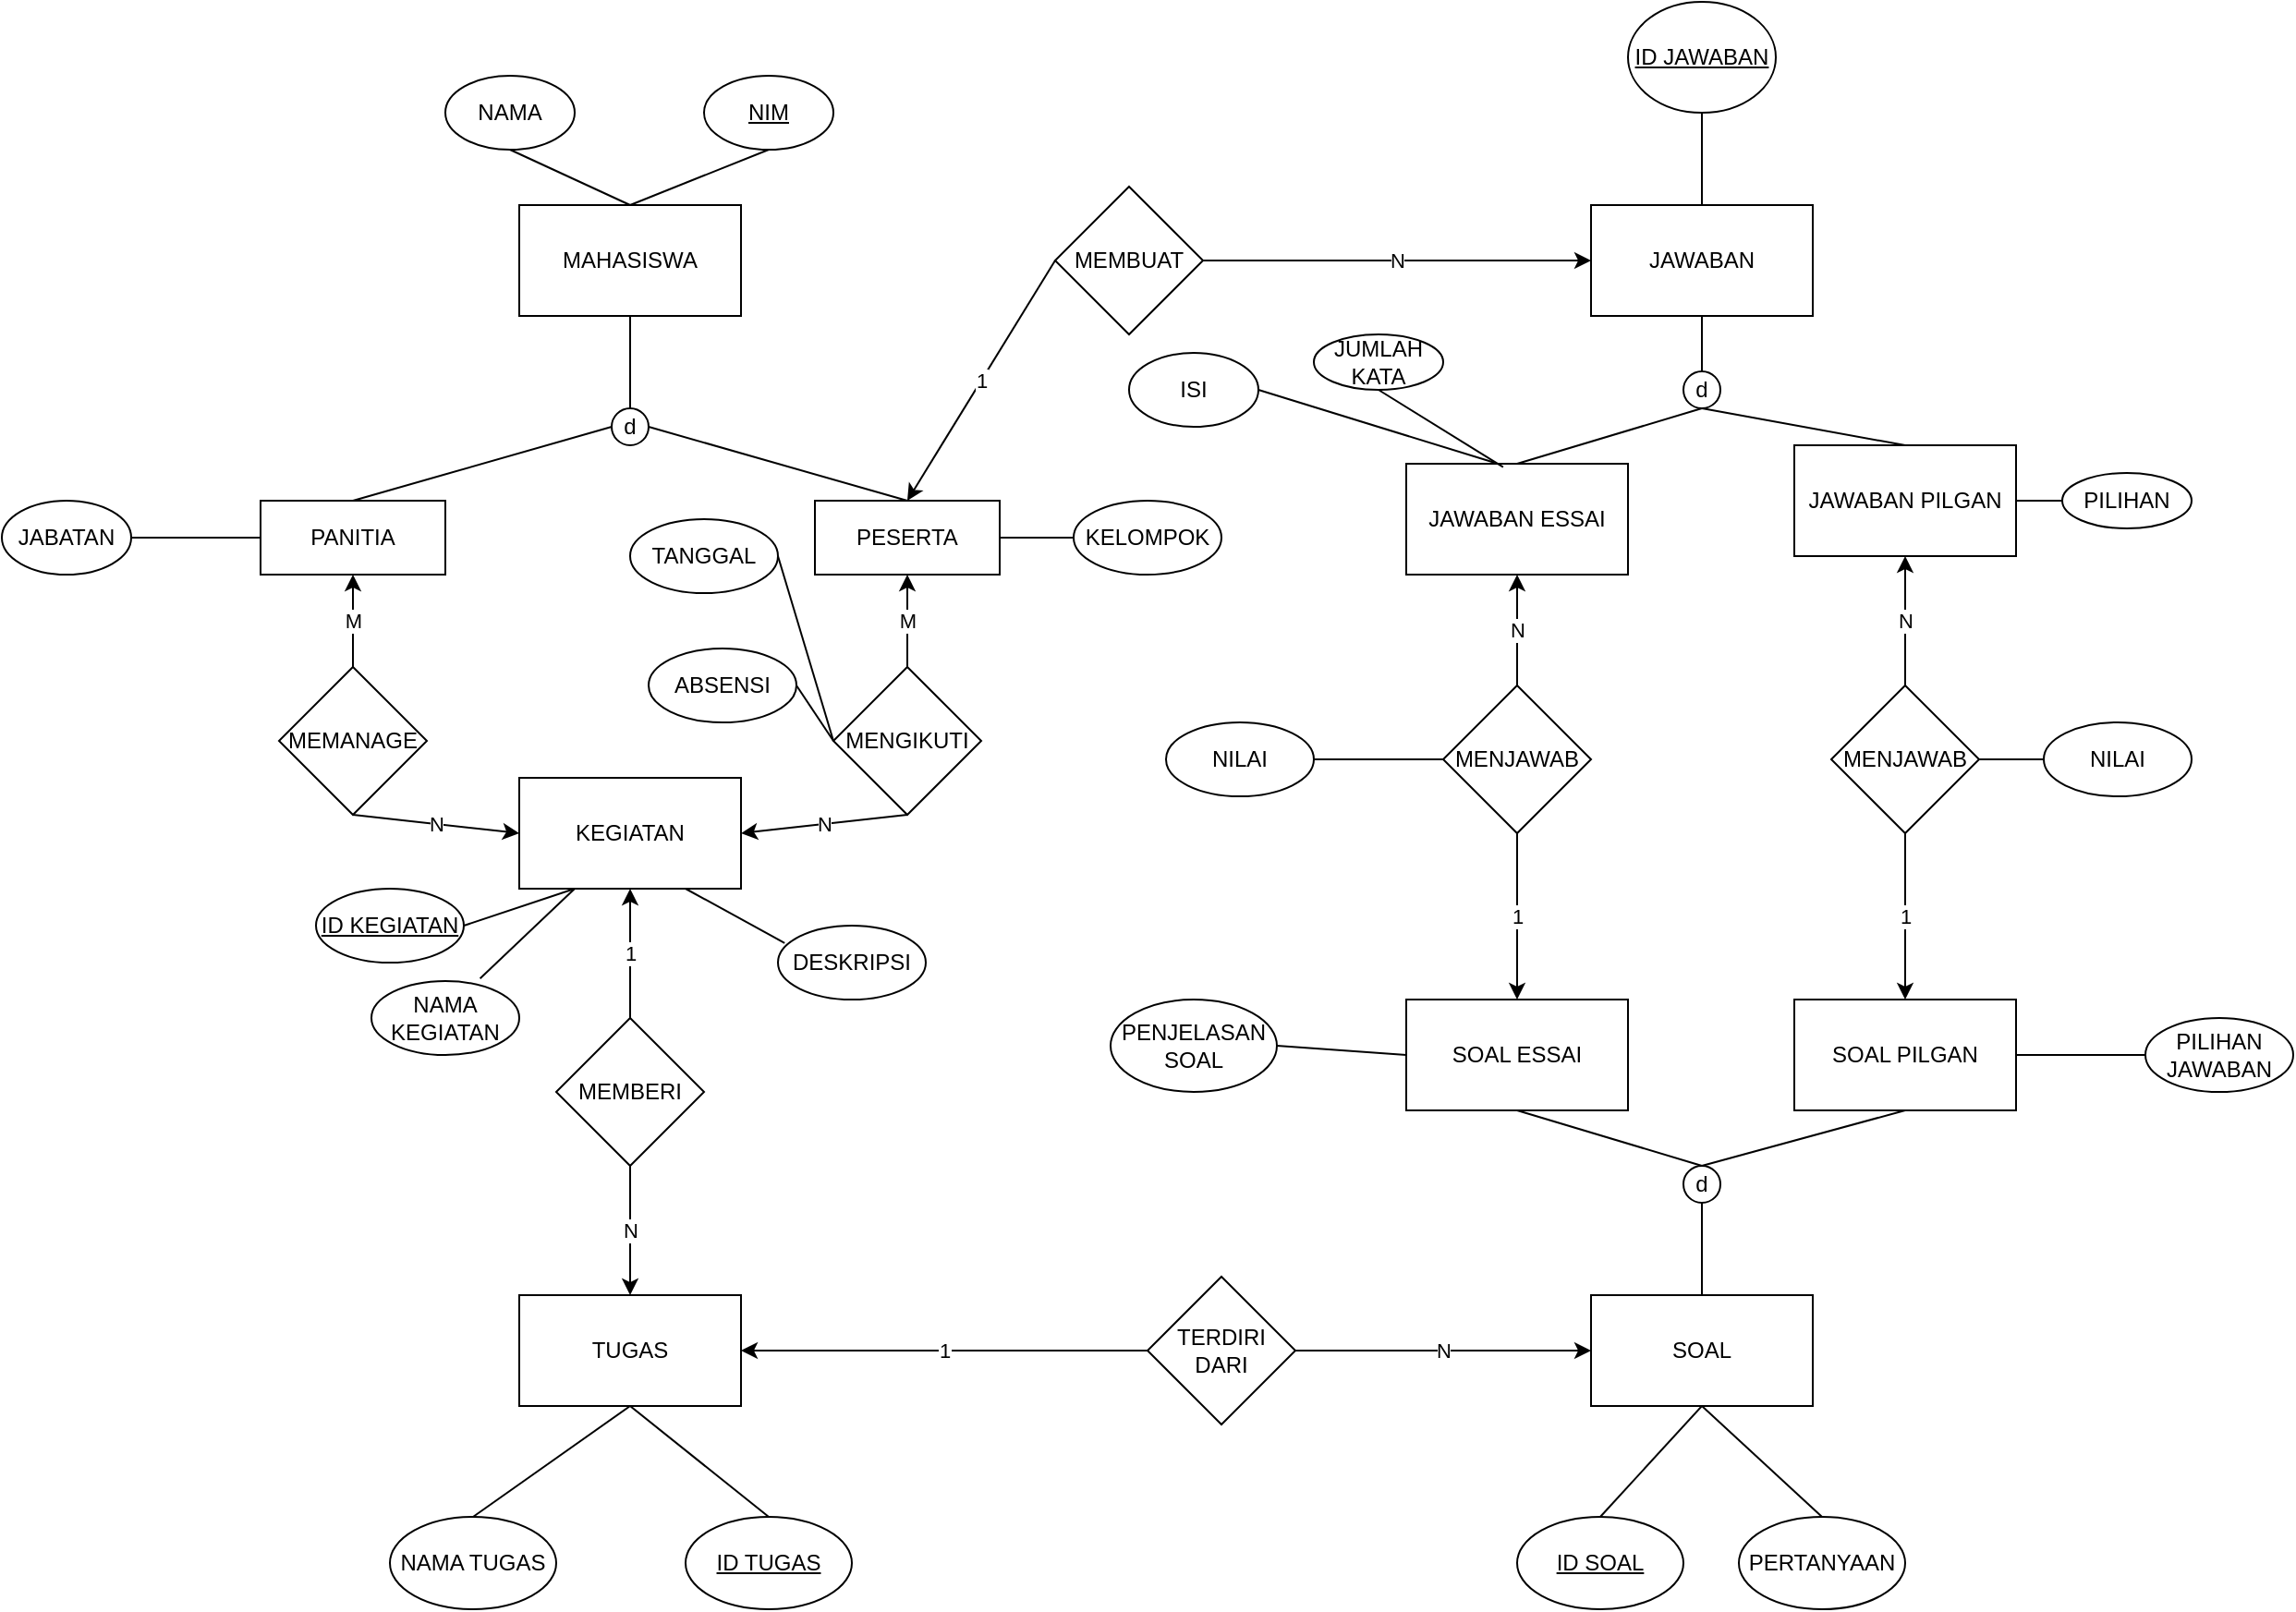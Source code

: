 <mxfile version="13.8.1" type="github">
  <diagram id="R2lEEEUBdFMjLlhIrx00" name="Page-1">
    <mxGraphModel dx="1038" dy="3880" grid="1" gridSize="10" guides="1" tooltips="1" connect="1" arrows="1" fold="1" page="1" pageScale="1" pageWidth="2339" pageHeight="3300" math="0" shadow="0" extFonts="Permanent Marker^https://fonts.googleapis.com/css?family=Permanent+Marker">
      <root>
        <mxCell id="0" />
        <mxCell id="1" parent="0" />
        <mxCell id="ASauv4Q9lRuqwxSRhFxj-3" value="MAHASISWA" style="rounded=0;whiteSpace=wrap;html=1;" parent="1" vertex="1">
          <mxGeometry x="320" y="70" width="120" height="60" as="geometry" />
        </mxCell>
        <mxCell id="ASauv4Q9lRuqwxSRhFxj-4" value="d" style="ellipse;whiteSpace=wrap;html=1;aspect=fixed;" parent="1" vertex="1">
          <mxGeometry x="370" y="180" width="20" height="20" as="geometry" />
        </mxCell>
        <mxCell id="ASauv4Q9lRuqwxSRhFxj-5" value="" style="endArrow=none;html=1;entryX=0.5;entryY=1;entryDx=0;entryDy=0;exitX=0.5;exitY=0;exitDx=0;exitDy=0;" parent="1" source="ASauv4Q9lRuqwxSRhFxj-4" target="ASauv4Q9lRuqwxSRhFxj-3" edge="1">
          <mxGeometry width="50" height="50" relative="1" as="geometry">
            <mxPoint x="510" y="150" as="sourcePoint" />
            <mxPoint x="560" y="100" as="targetPoint" />
          </mxGeometry>
        </mxCell>
        <mxCell id="ASauv4Q9lRuqwxSRhFxj-6" value="PANITIA" style="rounded=0;whiteSpace=wrap;html=1;" parent="1" vertex="1">
          <mxGeometry x="180" y="230" width="100" height="40" as="geometry" />
        </mxCell>
        <mxCell id="ASauv4Q9lRuqwxSRhFxj-7" value="PESERTA" style="rounded=0;whiteSpace=wrap;html=1;" parent="1" vertex="1">
          <mxGeometry x="480" y="230" width="100" height="40" as="geometry" />
        </mxCell>
        <mxCell id="ASauv4Q9lRuqwxSRhFxj-8" value="" style="endArrow=none;html=1;entryX=1;entryY=0.5;entryDx=0;entryDy=0;exitX=0.5;exitY=0;exitDx=0;exitDy=0;" parent="1" source="ASauv4Q9lRuqwxSRhFxj-7" target="ASauv4Q9lRuqwxSRhFxj-4" edge="1">
          <mxGeometry width="50" height="50" relative="1" as="geometry">
            <mxPoint x="510" y="250" as="sourcePoint" />
            <mxPoint x="560" y="200" as="targetPoint" />
          </mxGeometry>
        </mxCell>
        <mxCell id="ASauv4Q9lRuqwxSRhFxj-9" value="" style="endArrow=none;html=1;entryX=0;entryY=0.5;entryDx=0;entryDy=0;exitX=0.5;exitY=0;exitDx=0;exitDy=0;" parent="1" source="ASauv4Q9lRuqwxSRhFxj-6" target="ASauv4Q9lRuqwxSRhFxj-4" edge="1">
          <mxGeometry width="50" height="50" relative="1" as="geometry">
            <mxPoint x="540" y="240" as="sourcePoint" />
            <mxPoint x="400" y="200" as="targetPoint" />
          </mxGeometry>
        </mxCell>
        <mxCell id="ASauv4Q9lRuqwxSRhFxj-10" value="KEGIATAN" style="rounded=0;whiteSpace=wrap;html=1;" parent="1" vertex="1">
          <mxGeometry x="320" y="380" width="120" height="60" as="geometry" />
        </mxCell>
        <mxCell id="ASauv4Q9lRuqwxSRhFxj-11" value="MEMANAGE" style="rhombus;whiteSpace=wrap;html=1;" parent="1" vertex="1">
          <mxGeometry x="190" y="320" width="80" height="80" as="geometry" />
        </mxCell>
        <mxCell id="ASauv4Q9lRuqwxSRhFxj-12" value="MENGIKUTI" style="rhombus;whiteSpace=wrap;html=1;" parent="1" vertex="1">
          <mxGeometry x="490" y="320" width="80" height="80" as="geometry" />
        </mxCell>
        <mxCell id="ASauv4Q9lRuqwxSRhFxj-14" value="" style="endArrow=classic;html=1;exitX=0.5;exitY=0;exitDx=0;exitDy=0;entryX=0.5;entryY=1;entryDx=0;entryDy=0;" parent="1" source="ASauv4Q9lRuqwxSRhFxj-11" target="ASauv4Q9lRuqwxSRhFxj-6" edge="1">
          <mxGeometry relative="1" as="geometry">
            <mxPoint x="490" y="320" as="sourcePoint" />
            <mxPoint x="590" y="320" as="targetPoint" />
          </mxGeometry>
        </mxCell>
        <mxCell id="ASauv4Q9lRuqwxSRhFxj-15" value="M" style="edgeLabel;resizable=0;html=1;align=center;verticalAlign=middle;" parent="ASauv4Q9lRuqwxSRhFxj-14" connectable="0" vertex="1">
          <mxGeometry relative="1" as="geometry" />
        </mxCell>
        <mxCell id="ASauv4Q9lRuqwxSRhFxj-16" value="" style="endArrow=classic;html=1;exitX=0.5;exitY=0;exitDx=0;exitDy=0;entryX=0.5;entryY=1;entryDx=0;entryDy=0;" parent="1" source="ASauv4Q9lRuqwxSRhFxj-12" target="ASauv4Q9lRuqwxSRhFxj-7" edge="1">
          <mxGeometry relative="1" as="geometry">
            <mxPoint x="240" y="280" as="sourcePoint" />
            <mxPoint x="240" y="330" as="targetPoint" />
          </mxGeometry>
        </mxCell>
        <mxCell id="ASauv4Q9lRuqwxSRhFxj-17" value="M" style="edgeLabel;resizable=0;html=1;align=center;verticalAlign=middle;" parent="ASauv4Q9lRuqwxSRhFxj-16" connectable="0" vertex="1">
          <mxGeometry relative="1" as="geometry" />
        </mxCell>
        <mxCell id="ASauv4Q9lRuqwxSRhFxj-20" value="" style="endArrow=classic;html=1;exitX=0.5;exitY=1;exitDx=0;exitDy=0;entryX=0;entryY=0.5;entryDx=0;entryDy=0;" parent="1" source="ASauv4Q9lRuqwxSRhFxj-11" target="ASauv4Q9lRuqwxSRhFxj-10" edge="1">
          <mxGeometry relative="1" as="geometry">
            <mxPoint x="240" y="280" as="sourcePoint" />
            <mxPoint x="240" y="330" as="targetPoint" />
          </mxGeometry>
        </mxCell>
        <mxCell id="ASauv4Q9lRuqwxSRhFxj-21" value="N" style="edgeLabel;resizable=0;html=1;align=center;verticalAlign=middle;" parent="ASauv4Q9lRuqwxSRhFxj-20" connectable="0" vertex="1">
          <mxGeometry relative="1" as="geometry" />
        </mxCell>
        <mxCell id="ASauv4Q9lRuqwxSRhFxj-22" value="" style="endArrow=classic;html=1;exitX=0.5;exitY=1;exitDx=0;exitDy=0;entryX=1;entryY=0.5;entryDx=0;entryDy=0;" parent="1" source="ASauv4Q9lRuqwxSRhFxj-12" target="ASauv4Q9lRuqwxSRhFxj-10" edge="1">
          <mxGeometry relative="1" as="geometry">
            <mxPoint x="240" y="410" as="sourcePoint" />
            <mxPoint x="330" y="420" as="targetPoint" />
          </mxGeometry>
        </mxCell>
        <mxCell id="ASauv4Q9lRuqwxSRhFxj-23" value="N" style="edgeLabel;resizable=0;html=1;align=center;verticalAlign=middle;" parent="ASauv4Q9lRuqwxSRhFxj-22" connectable="0" vertex="1">
          <mxGeometry relative="1" as="geometry" />
        </mxCell>
        <mxCell id="ASauv4Q9lRuqwxSRhFxj-24" value="JAWABAN" style="rounded=0;whiteSpace=wrap;html=1;" parent="1" vertex="1">
          <mxGeometry x="900" y="70" width="120" height="60" as="geometry" />
        </mxCell>
        <mxCell id="ASauv4Q9lRuqwxSRhFxj-25" value="MEMBUAT" style="rhombus;whiteSpace=wrap;html=1;" parent="1" vertex="1">
          <mxGeometry x="610" y="60" width="80" height="80" as="geometry" />
        </mxCell>
        <mxCell id="ASauv4Q9lRuqwxSRhFxj-26" value="" style="endArrow=classic;html=1;exitX=0;exitY=0.5;exitDx=0;exitDy=0;" parent="1" source="ASauv4Q9lRuqwxSRhFxj-25" edge="1">
          <mxGeometry relative="1" as="geometry">
            <mxPoint x="570" y="320" as="sourcePoint" />
            <mxPoint x="530" y="230" as="targetPoint" />
          </mxGeometry>
        </mxCell>
        <mxCell id="ASauv4Q9lRuqwxSRhFxj-27" value="1" style="edgeLabel;resizable=0;html=1;align=center;verticalAlign=middle;" parent="ASauv4Q9lRuqwxSRhFxj-26" connectable="0" vertex="1">
          <mxGeometry relative="1" as="geometry" />
        </mxCell>
        <mxCell id="ASauv4Q9lRuqwxSRhFxj-28" value="" style="endArrow=classic;html=1;exitX=1;exitY=0.5;exitDx=0;exitDy=0;entryX=0;entryY=0.5;entryDx=0;entryDy=0;" parent="1" source="ASauv4Q9lRuqwxSRhFxj-25" target="ASauv4Q9lRuqwxSRhFxj-24" edge="1">
          <mxGeometry relative="1" as="geometry">
            <mxPoint x="570" y="320" as="sourcePoint" />
            <mxPoint x="670" y="320" as="targetPoint" />
          </mxGeometry>
        </mxCell>
        <mxCell id="ASauv4Q9lRuqwxSRhFxj-29" value="N" style="edgeLabel;resizable=0;html=1;align=center;verticalAlign=middle;" parent="ASauv4Q9lRuqwxSRhFxj-28" connectable="0" vertex="1">
          <mxGeometry relative="1" as="geometry" />
        </mxCell>
        <mxCell id="ASauv4Q9lRuqwxSRhFxj-31" value="TUGAS" style="rounded=0;whiteSpace=wrap;html=1;" parent="1" vertex="1">
          <mxGeometry x="320" y="660" width="120" height="60" as="geometry" />
        </mxCell>
        <mxCell id="ASauv4Q9lRuqwxSRhFxj-32" value="MEMBERI" style="rhombus;whiteSpace=wrap;html=1;" parent="1" vertex="1">
          <mxGeometry x="340" y="510" width="80" height="80" as="geometry" />
        </mxCell>
        <mxCell id="ASauv4Q9lRuqwxSRhFxj-33" value="" style="endArrow=classic;html=1;exitX=0.5;exitY=0;exitDx=0;exitDy=0;entryX=0.5;entryY=1;entryDx=0;entryDy=0;" parent="1" source="ASauv4Q9lRuqwxSRhFxj-32" target="ASauv4Q9lRuqwxSRhFxj-10" edge="1">
          <mxGeometry relative="1" as="geometry">
            <mxPoint x="600" y="520" as="sourcePoint" />
            <mxPoint x="700" y="520" as="targetPoint" />
          </mxGeometry>
        </mxCell>
        <mxCell id="ASauv4Q9lRuqwxSRhFxj-34" value="1" style="edgeLabel;resizable=0;html=1;align=center;verticalAlign=middle;" parent="ASauv4Q9lRuqwxSRhFxj-33" connectable="0" vertex="1">
          <mxGeometry relative="1" as="geometry" />
        </mxCell>
        <mxCell id="ASauv4Q9lRuqwxSRhFxj-35" value="" style="endArrow=classic;html=1;exitX=0.5;exitY=1;exitDx=0;exitDy=0;" parent="1" source="ASauv4Q9lRuqwxSRhFxj-32" target="ASauv4Q9lRuqwxSRhFxj-31" edge="1">
          <mxGeometry relative="1" as="geometry">
            <mxPoint x="600" y="620" as="sourcePoint" />
            <mxPoint x="700" y="620" as="targetPoint" />
          </mxGeometry>
        </mxCell>
        <mxCell id="ASauv4Q9lRuqwxSRhFxj-36" value="N" style="edgeLabel;resizable=0;html=1;align=center;verticalAlign=middle;" parent="ASauv4Q9lRuqwxSRhFxj-35" connectable="0" vertex="1">
          <mxGeometry relative="1" as="geometry" />
        </mxCell>
        <mxCell id="ASauv4Q9lRuqwxSRhFxj-37" value="TERDIRI DARI" style="rhombus;whiteSpace=wrap;html=1;" parent="1" vertex="1">
          <mxGeometry x="660" y="650" width="80" height="80" as="geometry" />
        </mxCell>
        <mxCell id="ASauv4Q9lRuqwxSRhFxj-38" value="SOAL" style="rounded=0;whiteSpace=wrap;html=1;" parent="1" vertex="1">
          <mxGeometry x="900" y="660" width="120" height="60" as="geometry" />
        </mxCell>
        <mxCell id="ASauv4Q9lRuqwxSRhFxj-40" value="" style="endArrow=classic;html=1;entryX=1;entryY=0.5;entryDx=0;entryDy=0;exitX=0;exitY=0.5;exitDx=0;exitDy=0;" parent="1" source="ASauv4Q9lRuqwxSRhFxj-37" target="ASauv4Q9lRuqwxSRhFxj-31" edge="1">
          <mxGeometry relative="1" as="geometry">
            <mxPoint x="600" y="710" as="sourcePoint" />
            <mxPoint x="700" y="710" as="targetPoint" />
          </mxGeometry>
        </mxCell>
        <mxCell id="ASauv4Q9lRuqwxSRhFxj-41" value="1" style="edgeLabel;resizable=0;html=1;align=center;verticalAlign=middle;" parent="ASauv4Q9lRuqwxSRhFxj-40" connectable="0" vertex="1">
          <mxGeometry relative="1" as="geometry" />
        </mxCell>
        <mxCell id="ASauv4Q9lRuqwxSRhFxj-42" value="" style="endArrow=classic;html=1;entryX=0;entryY=0.5;entryDx=0;entryDy=0;exitX=1;exitY=0.5;exitDx=0;exitDy=0;" parent="1" source="ASauv4Q9lRuqwxSRhFxj-37" target="ASauv4Q9lRuqwxSRhFxj-38" edge="1">
          <mxGeometry relative="1" as="geometry">
            <mxPoint x="600" y="710" as="sourcePoint" />
            <mxPoint x="700" y="710" as="targetPoint" />
          </mxGeometry>
        </mxCell>
        <mxCell id="ASauv4Q9lRuqwxSRhFxj-43" value="N" style="edgeLabel;resizable=0;html=1;align=center;verticalAlign=middle;" parent="ASauv4Q9lRuqwxSRhFxj-42" connectable="0" vertex="1">
          <mxGeometry relative="1" as="geometry" />
        </mxCell>
        <mxCell id="ASauv4Q9lRuqwxSRhFxj-45" value="d" style="ellipse;whiteSpace=wrap;html=1;aspect=fixed;" parent="1" vertex="1">
          <mxGeometry x="950" y="590" width="20" height="20" as="geometry" />
        </mxCell>
        <mxCell id="ASauv4Q9lRuqwxSRhFxj-47" value="" style="endArrow=none;html=1;entryX=0.5;entryY=1;entryDx=0;entryDy=0;exitX=0.5;exitY=0;exitDx=0;exitDy=0;" parent="1" source="ASauv4Q9lRuqwxSRhFxj-38" target="ASauv4Q9lRuqwxSRhFxj-45" edge="1">
          <mxGeometry width="50" height="50" relative="1" as="geometry">
            <mxPoint x="620" y="640" as="sourcePoint" />
            <mxPoint x="670" y="590" as="targetPoint" />
          </mxGeometry>
        </mxCell>
        <mxCell id="ASauv4Q9lRuqwxSRhFxj-48" value="SOAL ESSAI" style="rounded=0;whiteSpace=wrap;html=1;" parent="1" vertex="1">
          <mxGeometry x="800" y="500" width="120" height="60" as="geometry" />
        </mxCell>
        <mxCell id="ASauv4Q9lRuqwxSRhFxj-49" value="SOAL PILGAN" style="rounded=0;whiteSpace=wrap;html=1;" parent="1" vertex="1">
          <mxGeometry x="1010" y="500" width="120" height="60" as="geometry" />
        </mxCell>
        <mxCell id="ASauv4Q9lRuqwxSRhFxj-50" value="" style="endArrow=none;html=1;entryX=0.5;entryY=1;entryDx=0;entryDy=0;exitX=0.5;exitY=0;exitDx=0;exitDy=0;" parent="1" source="ASauv4Q9lRuqwxSRhFxj-45" target="ASauv4Q9lRuqwxSRhFxj-49" edge="1">
          <mxGeometry width="50" height="50" relative="1" as="geometry">
            <mxPoint x="620" y="540" as="sourcePoint" />
            <mxPoint x="670" y="490" as="targetPoint" />
          </mxGeometry>
        </mxCell>
        <mxCell id="ASauv4Q9lRuqwxSRhFxj-51" value="" style="endArrow=none;html=1;entryX=0.5;entryY=1;entryDx=0;entryDy=0;exitX=0.5;exitY=0;exitDx=0;exitDy=0;" parent="1" source="ASauv4Q9lRuqwxSRhFxj-45" target="ASauv4Q9lRuqwxSRhFxj-48" edge="1">
          <mxGeometry width="50" height="50" relative="1" as="geometry">
            <mxPoint x="620" y="540" as="sourcePoint" />
            <mxPoint x="670" y="490" as="targetPoint" />
          </mxGeometry>
        </mxCell>
        <mxCell id="ASauv4Q9lRuqwxSRhFxj-52" value="d" style="ellipse;whiteSpace=wrap;html=1;aspect=fixed;" parent="1" vertex="1">
          <mxGeometry x="950" y="160" width="20" height="20" as="geometry" />
        </mxCell>
        <mxCell id="ASauv4Q9lRuqwxSRhFxj-53" value="" style="endArrow=none;html=1;entryX=0.5;entryY=1;entryDx=0;entryDy=0;exitX=0.5;exitY=0;exitDx=0;exitDy=0;" parent="1" source="ASauv4Q9lRuqwxSRhFxj-52" target="ASauv4Q9lRuqwxSRhFxj-24" edge="1">
          <mxGeometry width="50" height="50" relative="1" as="geometry">
            <mxPoint x="620" y="340" as="sourcePoint" />
            <mxPoint x="670" y="290" as="targetPoint" />
          </mxGeometry>
        </mxCell>
        <mxCell id="ASauv4Q9lRuqwxSRhFxj-54" value="JAWABAN PILGAN" style="rounded=0;whiteSpace=wrap;html=1;" parent="1" vertex="1">
          <mxGeometry x="1010" y="200" width="120" height="60" as="geometry" />
        </mxCell>
        <mxCell id="ASauv4Q9lRuqwxSRhFxj-55" value="JAWABAN ESSAI" style="rounded=0;whiteSpace=wrap;html=1;" parent="1" vertex="1">
          <mxGeometry x="800" y="210" width="120" height="60" as="geometry" />
        </mxCell>
        <mxCell id="ASauv4Q9lRuqwxSRhFxj-56" value="" style="endArrow=none;html=1;entryX=0.5;entryY=1;entryDx=0;entryDy=0;exitX=0.5;exitY=0;exitDx=0;exitDy=0;" parent="1" source="ASauv4Q9lRuqwxSRhFxj-55" target="ASauv4Q9lRuqwxSRhFxj-52" edge="1">
          <mxGeometry width="50" height="50" relative="1" as="geometry">
            <mxPoint x="620" y="340" as="sourcePoint" />
            <mxPoint x="670" y="290" as="targetPoint" />
          </mxGeometry>
        </mxCell>
        <mxCell id="ASauv4Q9lRuqwxSRhFxj-57" value="" style="endArrow=none;html=1;entryX=0.5;entryY=0;entryDx=0;entryDy=0;exitX=0.5;exitY=1;exitDx=0;exitDy=0;" parent="1" source="ASauv4Q9lRuqwxSRhFxj-52" target="ASauv4Q9lRuqwxSRhFxj-54" edge="1">
          <mxGeometry width="50" height="50" relative="1" as="geometry">
            <mxPoint x="620" y="340" as="sourcePoint" />
            <mxPoint x="670" y="290" as="targetPoint" />
          </mxGeometry>
        </mxCell>
        <mxCell id="ASauv4Q9lRuqwxSRhFxj-58" value="MENJAWAB" style="rhombus;whiteSpace=wrap;html=1;" parent="1" vertex="1">
          <mxGeometry x="820" y="330" width="80" height="80" as="geometry" />
        </mxCell>
        <mxCell id="ASauv4Q9lRuqwxSRhFxj-59" value="MENJAWAB" style="rhombus;whiteSpace=wrap;html=1;" parent="1" vertex="1">
          <mxGeometry x="1030" y="330" width="80" height="80" as="geometry" />
        </mxCell>
        <mxCell id="ASauv4Q9lRuqwxSRhFxj-60" value="" style="endArrow=classic;html=1;entryX=0.5;entryY=1;entryDx=0;entryDy=0;exitX=0.5;exitY=0;exitDx=0;exitDy=0;" parent="1" source="ASauv4Q9lRuqwxSRhFxj-58" target="ASauv4Q9lRuqwxSRhFxj-55" edge="1">
          <mxGeometry relative="1" as="geometry">
            <mxPoint x="910" y="320" as="sourcePoint" />
            <mxPoint x="980" y="310" as="targetPoint" />
          </mxGeometry>
        </mxCell>
        <mxCell id="ASauv4Q9lRuqwxSRhFxj-61" value="N" style="edgeLabel;resizable=0;html=1;align=center;verticalAlign=middle;" parent="ASauv4Q9lRuqwxSRhFxj-60" connectable="0" vertex="1">
          <mxGeometry relative="1" as="geometry" />
        </mxCell>
        <mxCell id="ASauv4Q9lRuqwxSRhFxj-62" value="" style="endArrow=classic;html=1;exitX=0.5;exitY=1;exitDx=0;exitDy=0;" parent="1" source="ASauv4Q9lRuqwxSRhFxj-58" target="ASauv4Q9lRuqwxSRhFxj-48" edge="1">
          <mxGeometry relative="1" as="geometry">
            <mxPoint x="880" y="310" as="sourcePoint" />
            <mxPoint x="980" y="310" as="targetPoint" />
          </mxGeometry>
        </mxCell>
        <mxCell id="ASauv4Q9lRuqwxSRhFxj-63" value="1" style="edgeLabel;resizable=0;html=1;align=center;verticalAlign=middle;" parent="ASauv4Q9lRuqwxSRhFxj-62" connectable="0" vertex="1">
          <mxGeometry relative="1" as="geometry" />
        </mxCell>
        <mxCell id="ASauv4Q9lRuqwxSRhFxj-64" value="" style="endArrow=classic;html=1;entryX=0.5;entryY=1;entryDx=0;entryDy=0;exitX=0.5;exitY=0;exitDx=0;exitDy=0;" parent="1" source="ASauv4Q9lRuqwxSRhFxj-59" target="ASauv4Q9lRuqwxSRhFxj-54" edge="1">
          <mxGeometry relative="1" as="geometry">
            <mxPoint x="880" y="310" as="sourcePoint" />
            <mxPoint x="980" y="310" as="targetPoint" />
          </mxGeometry>
        </mxCell>
        <mxCell id="ASauv4Q9lRuqwxSRhFxj-65" value="N" style="edgeLabel;resizable=0;html=1;align=center;verticalAlign=middle;" parent="ASauv4Q9lRuqwxSRhFxj-64" connectable="0" vertex="1">
          <mxGeometry relative="1" as="geometry" />
        </mxCell>
        <mxCell id="ASauv4Q9lRuqwxSRhFxj-66" value="" style="endArrow=classic;html=1;entryX=0.5;entryY=0;entryDx=0;entryDy=0;exitX=0.5;exitY=1;exitDx=0;exitDy=0;" parent="1" source="ASauv4Q9lRuqwxSRhFxj-59" target="ASauv4Q9lRuqwxSRhFxj-49" edge="1">
          <mxGeometry relative="1" as="geometry">
            <mxPoint x="880" y="310" as="sourcePoint" />
            <mxPoint x="980" y="310" as="targetPoint" />
          </mxGeometry>
        </mxCell>
        <mxCell id="ASauv4Q9lRuqwxSRhFxj-67" value="1" style="edgeLabel;resizable=0;html=1;align=center;verticalAlign=middle;" parent="ASauv4Q9lRuqwxSRhFxj-66" connectable="0" vertex="1">
          <mxGeometry relative="1" as="geometry" />
        </mxCell>
        <mxCell id="ASauv4Q9lRuqwxSRhFxj-68" value="JUMLAH KATA" style="ellipse;whiteSpace=wrap;html=1;" parent="1" vertex="1">
          <mxGeometry x="750" y="140" width="70" height="30" as="geometry" />
        </mxCell>
        <mxCell id="ASauv4Q9lRuqwxSRhFxj-70" value="ISI" style="ellipse;whiteSpace=wrap;html=1;" parent="1" vertex="1">
          <mxGeometry x="650" y="150" width="70" height="40" as="geometry" />
        </mxCell>
        <mxCell id="ASauv4Q9lRuqwxSRhFxj-71" value="&lt;u&gt;ID JAWABAN&lt;/u&gt;" style="ellipse;whiteSpace=wrap;html=1;" parent="1" vertex="1">
          <mxGeometry x="920" y="-40" width="80" height="60" as="geometry" />
        </mxCell>
        <mxCell id="ASauv4Q9lRuqwxSRhFxj-76" value="PILIHAN" style="ellipse;whiteSpace=wrap;html=1;" parent="1" vertex="1">
          <mxGeometry x="1155" y="215" width="70" height="30" as="geometry" />
        </mxCell>
        <mxCell id="ASauv4Q9lRuqwxSRhFxj-79" value="" style="endArrow=none;html=1;exitX=0.5;exitY=1;exitDx=0;exitDy=0;entryX=0.437;entryY=0.03;entryDx=0;entryDy=0;entryPerimeter=0;" parent="1" source="ASauv4Q9lRuqwxSRhFxj-68" target="ASauv4Q9lRuqwxSRhFxj-55" edge="1">
          <mxGeometry width="50" height="50" relative="1" as="geometry">
            <mxPoint x="900" y="230" as="sourcePoint" />
            <mxPoint x="950" y="180" as="targetPoint" />
          </mxGeometry>
        </mxCell>
        <mxCell id="ASauv4Q9lRuqwxSRhFxj-80" value="" style="endArrow=none;html=1;entryX=1;entryY=0.5;entryDx=0;entryDy=0;exitX=0.397;exitY=-0.01;exitDx=0;exitDy=0;exitPerimeter=0;" parent="1" source="ASauv4Q9lRuqwxSRhFxj-55" target="ASauv4Q9lRuqwxSRhFxj-70" edge="1">
          <mxGeometry width="50" height="50" relative="1" as="geometry">
            <mxPoint x="900" y="230" as="sourcePoint" />
            <mxPoint x="950" y="180" as="targetPoint" />
          </mxGeometry>
        </mxCell>
        <mxCell id="ASauv4Q9lRuqwxSRhFxj-81" value="" style="endArrow=none;html=1;exitX=0.5;exitY=0;exitDx=0;exitDy=0;entryX=0.5;entryY=1;entryDx=0;entryDy=0;" parent="1" source="ASauv4Q9lRuqwxSRhFxj-24" target="ASauv4Q9lRuqwxSRhFxj-71" edge="1">
          <mxGeometry width="50" height="50" relative="1" as="geometry">
            <mxPoint x="900" y="130" as="sourcePoint" />
            <mxPoint x="950" y="80" as="targetPoint" />
          </mxGeometry>
        </mxCell>
        <mxCell id="ASauv4Q9lRuqwxSRhFxj-82" value="" style="endArrow=none;html=1;entryX=1;entryY=0.5;entryDx=0;entryDy=0;exitX=0;exitY=0.5;exitDx=0;exitDy=0;" parent="1" source="ASauv4Q9lRuqwxSRhFxj-76" target="ASauv4Q9lRuqwxSRhFxj-54" edge="1">
          <mxGeometry width="50" height="50" relative="1" as="geometry">
            <mxPoint x="900" y="130" as="sourcePoint" />
            <mxPoint x="950" y="80" as="targetPoint" />
          </mxGeometry>
        </mxCell>
        <mxCell id="ASauv4Q9lRuqwxSRhFxj-83" value="NILAI" style="ellipse;whiteSpace=wrap;html=1;" parent="1" vertex="1">
          <mxGeometry x="670" y="350" width="80" height="40" as="geometry" />
        </mxCell>
        <mxCell id="ASauv4Q9lRuqwxSRhFxj-84" value="" style="endArrow=none;html=1;entryX=1;entryY=0.5;entryDx=0;entryDy=0;exitX=0;exitY=0.5;exitDx=0;exitDy=0;" parent="1" source="ASauv4Q9lRuqwxSRhFxj-58" target="ASauv4Q9lRuqwxSRhFxj-83" edge="1">
          <mxGeometry width="50" height="50" relative="1" as="geometry">
            <mxPoint x="900" y="430" as="sourcePoint" />
            <mxPoint x="950" y="380" as="targetPoint" />
          </mxGeometry>
        </mxCell>
        <mxCell id="ASauv4Q9lRuqwxSRhFxj-85" value="NILAI" style="ellipse;whiteSpace=wrap;html=1;" parent="1" vertex="1">
          <mxGeometry x="1145" y="350" width="80" height="40" as="geometry" />
        </mxCell>
        <mxCell id="ASauv4Q9lRuqwxSRhFxj-86" value="" style="endArrow=none;html=1;entryX=0;entryY=0.5;entryDx=0;entryDy=0;exitX=1;exitY=0.5;exitDx=0;exitDy=0;" parent="1" source="ASauv4Q9lRuqwxSRhFxj-59" target="ASauv4Q9lRuqwxSRhFxj-85" edge="1">
          <mxGeometry width="50" height="50" relative="1" as="geometry">
            <mxPoint x="800" y="400" as="sourcePoint" />
            <mxPoint x="760" y="400" as="targetPoint" />
          </mxGeometry>
        </mxCell>
        <mxCell id="ASauv4Q9lRuqwxSRhFxj-88" value="PILIHAN JAWABAN" style="ellipse;whiteSpace=wrap;html=1;" parent="1" vertex="1">
          <mxGeometry x="1200" y="510" width="80" height="40" as="geometry" />
        </mxCell>
        <mxCell id="ASauv4Q9lRuqwxSRhFxj-90" value="" style="endArrow=none;html=1;entryX=0;entryY=0.5;entryDx=0;entryDy=0;exitX=1;exitY=0.5;exitDx=0;exitDy=0;" parent="1" source="ASauv4Q9lRuqwxSRhFxj-49" target="ASauv4Q9lRuqwxSRhFxj-88" edge="1">
          <mxGeometry width="50" height="50" relative="1" as="geometry">
            <mxPoint x="1120" y="380" as="sourcePoint" />
            <mxPoint x="1155" y="390" as="targetPoint" />
          </mxGeometry>
        </mxCell>
        <mxCell id="ASauv4Q9lRuqwxSRhFxj-91" value="PENJELASAN SOAL" style="ellipse;whiteSpace=wrap;html=1;" parent="1" vertex="1">
          <mxGeometry x="640" y="500" width="90" height="50" as="geometry" />
        </mxCell>
        <mxCell id="ASauv4Q9lRuqwxSRhFxj-92" value="" style="endArrow=none;html=1;entryX=1;entryY=0.5;entryDx=0;entryDy=0;exitX=0;exitY=0.5;exitDx=0;exitDy=0;" parent="1" source="ASauv4Q9lRuqwxSRhFxj-48" target="ASauv4Q9lRuqwxSRhFxj-91" edge="1">
          <mxGeometry width="50" height="50" relative="1" as="geometry">
            <mxPoint x="830" y="380" as="sourcePoint" />
            <mxPoint x="760" y="380" as="targetPoint" />
          </mxGeometry>
        </mxCell>
        <mxCell id="ASauv4Q9lRuqwxSRhFxj-93" value="&lt;u&gt;ID SOAL&lt;/u&gt;" style="ellipse;whiteSpace=wrap;html=1;" parent="1" vertex="1">
          <mxGeometry x="860" y="780" width="90" height="50" as="geometry" />
        </mxCell>
        <mxCell id="ASauv4Q9lRuqwxSRhFxj-94" value="" style="endArrow=none;html=1;entryX=0.5;entryY=1;entryDx=0;entryDy=0;exitX=0.5;exitY=0;exitDx=0;exitDy=0;" parent="1" source="ASauv4Q9lRuqwxSRhFxj-93" target="ASauv4Q9lRuqwxSRhFxj-38" edge="1">
          <mxGeometry width="50" height="50" relative="1" as="geometry">
            <mxPoint x="970" y="670" as="sourcePoint" />
            <mxPoint x="970" y="620" as="targetPoint" />
          </mxGeometry>
        </mxCell>
        <mxCell id="ASauv4Q9lRuqwxSRhFxj-95" value="PERTANYAAN" style="ellipse;whiteSpace=wrap;html=1;" parent="1" vertex="1">
          <mxGeometry x="980" y="780" width="90" height="50" as="geometry" />
        </mxCell>
        <mxCell id="ASauv4Q9lRuqwxSRhFxj-96" value="" style="endArrow=none;html=1;entryX=0.5;entryY=1;entryDx=0;entryDy=0;exitX=0.5;exitY=0;exitDx=0;exitDy=0;" parent="1" source="ASauv4Q9lRuqwxSRhFxj-95" target="ASauv4Q9lRuqwxSRhFxj-38" edge="1">
          <mxGeometry width="50" height="50" relative="1" as="geometry">
            <mxPoint x="915" y="790" as="sourcePoint" />
            <mxPoint x="970" y="730" as="targetPoint" />
          </mxGeometry>
        </mxCell>
        <mxCell id="ASauv4Q9lRuqwxSRhFxj-98" value="&lt;u&gt;NIM&lt;/u&gt;" style="ellipse;whiteSpace=wrap;html=1;" parent="1" vertex="1">
          <mxGeometry x="420" width="70" height="40" as="geometry" />
        </mxCell>
        <mxCell id="ASauv4Q9lRuqwxSRhFxj-99" value="NAMA" style="ellipse;whiteSpace=wrap;html=1;" parent="1" vertex="1">
          <mxGeometry x="280" width="70" height="40" as="geometry" />
        </mxCell>
        <mxCell id="ASauv4Q9lRuqwxSRhFxj-100" value="" style="endArrow=none;html=1;entryX=0.5;entryY=1;entryDx=0;entryDy=0;exitX=0.5;exitY=0;exitDx=0;exitDy=0;" parent="1" source="ASauv4Q9lRuqwxSRhFxj-3" target="ASauv4Q9lRuqwxSRhFxj-99" edge="1">
          <mxGeometry width="50" height="50" relative="1" as="geometry">
            <mxPoint x="340" y="220" as="sourcePoint" />
            <mxPoint x="390" y="170" as="targetPoint" />
          </mxGeometry>
        </mxCell>
        <mxCell id="ASauv4Q9lRuqwxSRhFxj-101" value="" style="endArrow=none;html=1;entryX=0.5;entryY=1;entryDx=0;entryDy=0;exitX=0.5;exitY=0;exitDx=0;exitDy=0;" parent="1" source="ASauv4Q9lRuqwxSRhFxj-3" target="ASauv4Q9lRuqwxSRhFxj-98" edge="1">
          <mxGeometry width="50" height="50" relative="1" as="geometry">
            <mxPoint x="390" y="80" as="sourcePoint" />
            <mxPoint x="325" y="50" as="targetPoint" />
          </mxGeometry>
        </mxCell>
        <mxCell id="ASauv4Q9lRuqwxSRhFxj-102" value="JABATAN" style="ellipse;whiteSpace=wrap;html=1;" parent="1" vertex="1">
          <mxGeometry x="40" y="230" width="70" height="40" as="geometry" />
        </mxCell>
        <mxCell id="ASauv4Q9lRuqwxSRhFxj-103" value="" style="endArrow=none;html=1;entryX=0;entryY=0.5;entryDx=0;entryDy=0;exitX=1;exitY=0.5;exitDx=0;exitDy=0;" parent="1" source="ASauv4Q9lRuqwxSRhFxj-102" target="ASauv4Q9lRuqwxSRhFxj-6" edge="1">
          <mxGeometry width="50" height="50" relative="1" as="geometry">
            <mxPoint x="90" y="370" as="sourcePoint" />
            <mxPoint x="140" y="320" as="targetPoint" />
          </mxGeometry>
        </mxCell>
        <mxCell id="ASauv4Q9lRuqwxSRhFxj-105" value="KELOMPOK" style="ellipse;whiteSpace=wrap;html=1;" parent="1" vertex="1">
          <mxGeometry x="620" y="230" width="80" height="40" as="geometry" />
        </mxCell>
        <mxCell id="ASauv4Q9lRuqwxSRhFxj-106" value="" style="endArrow=none;html=1;exitX=0;exitY=0.5;exitDx=0;exitDy=0;entryX=1;entryY=0.5;entryDx=0;entryDy=0;" parent="1" source="ASauv4Q9lRuqwxSRhFxj-105" target="ASauv4Q9lRuqwxSRhFxj-7" edge="1">
          <mxGeometry width="50" height="50" relative="1" as="geometry">
            <mxPoint x="120" y="260" as="sourcePoint" />
            <mxPoint x="600" y="280" as="targetPoint" />
          </mxGeometry>
        </mxCell>
        <mxCell id="ASauv4Q9lRuqwxSRhFxj-107" value="NAMA TUGAS" style="ellipse;whiteSpace=wrap;html=1;" parent="1" vertex="1">
          <mxGeometry x="250" y="780" width="90" height="50" as="geometry" />
        </mxCell>
        <mxCell id="ASauv4Q9lRuqwxSRhFxj-108" value="&lt;u&gt;ID TUGAS&lt;/u&gt;" style="ellipse;whiteSpace=wrap;html=1;" parent="1" vertex="1">
          <mxGeometry x="410" y="780" width="90" height="50" as="geometry" />
        </mxCell>
        <mxCell id="ASauv4Q9lRuqwxSRhFxj-109" value="" style="endArrow=none;html=1;entryX=0.5;entryY=1;entryDx=0;entryDy=0;exitX=0.5;exitY=0;exitDx=0;exitDy=0;" parent="1" source="ASauv4Q9lRuqwxSRhFxj-107" target="ASauv4Q9lRuqwxSRhFxj-31" edge="1">
          <mxGeometry width="50" height="50" relative="1" as="geometry">
            <mxPoint x="580" y="730" as="sourcePoint" />
            <mxPoint x="630" y="680" as="targetPoint" />
          </mxGeometry>
        </mxCell>
        <mxCell id="ASauv4Q9lRuqwxSRhFxj-110" value="" style="endArrow=none;html=1;entryX=0.5;entryY=1;entryDx=0;entryDy=0;exitX=0.5;exitY=0;exitDx=0;exitDy=0;" parent="1" source="ASauv4Q9lRuqwxSRhFxj-108" target="ASauv4Q9lRuqwxSRhFxj-31" edge="1">
          <mxGeometry width="50" height="50" relative="1" as="geometry">
            <mxPoint x="305" y="790" as="sourcePoint" />
            <mxPoint x="390" y="730" as="targetPoint" />
          </mxGeometry>
        </mxCell>
        <mxCell id="ASauv4Q9lRuqwxSRhFxj-111" value="TANGGAL" style="ellipse;whiteSpace=wrap;html=1;" parent="1" vertex="1">
          <mxGeometry x="380" y="240" width="80" height="40" as="geometry" />
        </mxCell>
        <mxCell id="ASauv4Q9lRuqwxSRhFxj-113" value="" style="endArrow=none;html=1;entryX=0;entryY=0.5;entryDx=0;entryDy=0;exitX=1;exitY=0.5;exitDx=0;exitDy=0;" parent="1" source="ASauv4Q9lRuqwxSRhFxj-111" target="ASauv4Q9lRuqwxSRhFxj-12" edge="1">
          <mxGeometry width="50" height="50" relative="1" as="geometry">
            <mxPoint x="450" y="430" as="sourcePoint" />
            <mxPoint x="500" y="380" as="targetPoint" />
          </mxGeometry>
        </mxCell>
        <mxCell id="ASauv4Q9lRuqwxSRhFxj-115" value="&lt;u&gt;ID KEGIATAN&lt;/u&gt;" style="ellipse;whiteSpace=wrap;html=1;" parent="1" vertex="1">
          <mxGeometry x="210" y="440" width="80" height="40" as="geometry" />
        </mxCell>
        <mxCell id="ASauv4Q9lRuqwxSRhFxj-117" value="" style="endArrow=none;html=1;entryX=0.25;entryY=1;entryDx=0;entryDy=0;exitX=1;exitY=0.5;exitDx=0;exitDy=0;" parent="1" source="ASauv4Q9lRuqwxSRhFxj-115" target="ASauv4Q9lRuqwxSRhFxj-10" edge="1">
          <mxGeometry width="50" height="50" relative="1" as="geometry">
            <mxPoint x="470" y="270" as="sourcePoint" />
            <mxPoint x="500" y="370" as="targetPoint" />
          </mxGeometry>
        </mxCell>
        <mxCell id="bkgxeDHohn8_fdOKDVQc-1" value="ABSENSI" style="ellipse;whiteSpace=wrap;html=1;" vertex="1" parent="1">
          <mxGeometry x="390" y="310" width="80" height="40" as="geometry" />
        </mxCell>
        <mxCell id="bkgxeDHohn8_fdOKDVQc-2" value="" style="endArrow=none;html=1;entryX=1;entryY=0.5;entryDx=0;entryDy=0;exitX=0;exitY=0.5;exitDx=0;exitDy=0;" edge="1" parent="1" source="ASauv4Q9lRuqwxSRhFxj-12" target="bkgxeDHohn8_fdOKDVQc-1">
          <mxGeometry width="50" height="50" relative="1" as="geometry">
            <mxPoint x="320" y="490" as="sourcePoint" />
            <mxPoint x="360" y="450" as="targetPoint" />
          </mxGeometry>
        </mxCell>
        <mxCell id="bkgxeDHohn8_fdOKDVQc-3" value="DESKRIPSI" style="ellipse;whiteSpace=wrap;html=1;" vertex="1" parent="1">
          <mxGeometry x="460" y="460" width="80" height="40" as="geometry" />
        </mxCell>
        <mxCell id="bkgxeDHohn8_fdOKDVQc-4" value="" style="endArrow=none;html=1;entryX=0.75;entryY=1;entryDx=0;entryDy=0;exitX=0.045;exitY=0.235;exitDx=0;exitDy=0;exitPerimeter=0;" edge="1" parent="1" source="bkgxeDHohn8_fdOKDVQc-3" target="ASauv4Q9lRuqwxSRhFxj-10">
          <mxGeometry width="50" height="50" relative="1" as="geometry">
            <mxPoint x="320" y="490" as="sourcePoint" />
            <mxPoint x="360" y="450" as="targetPoint" />
          </mxGeometry>
        </mxCell>
        <mxCell id="bkgxeDHohn8_fdOKDVQc-5" value="NAMA KEGIATAN" style="ellipse;whiteSpace=wrap;html=1;" vertex="1" parent="1">
          <mxGeometry x="240" y="490" width="80" height="40" as="geometry" />
        </mxCell>
        <mxCell id="bkgxeDHohn8_fdOKDVQc-6" value="" style="endArrow=none;html=1;entryX=0.25;entryY=1;entryDx=0;entryDy=0;exitX=0.735;exitY=-0.035;exitDx=0;exitDy=0;exitPerimeter=0;" edge="1" parent="1" source="bkgxeDHohn8_fdOKDVQc-5" target="ASauv4Q9lRuqwxSRhFxj-10">
          <mxGeometry width="50" height="50" relative="1" as="geometry">
            <mxPoint x="300" y="470" as="sourcePoint" />
            <mxPoint x="360" y="450" as="targetPoint" />
          </mxGeometry>
        </mxCell>
      </root>
    </mxGraphModel>
  </diagram>
</mxfile>
